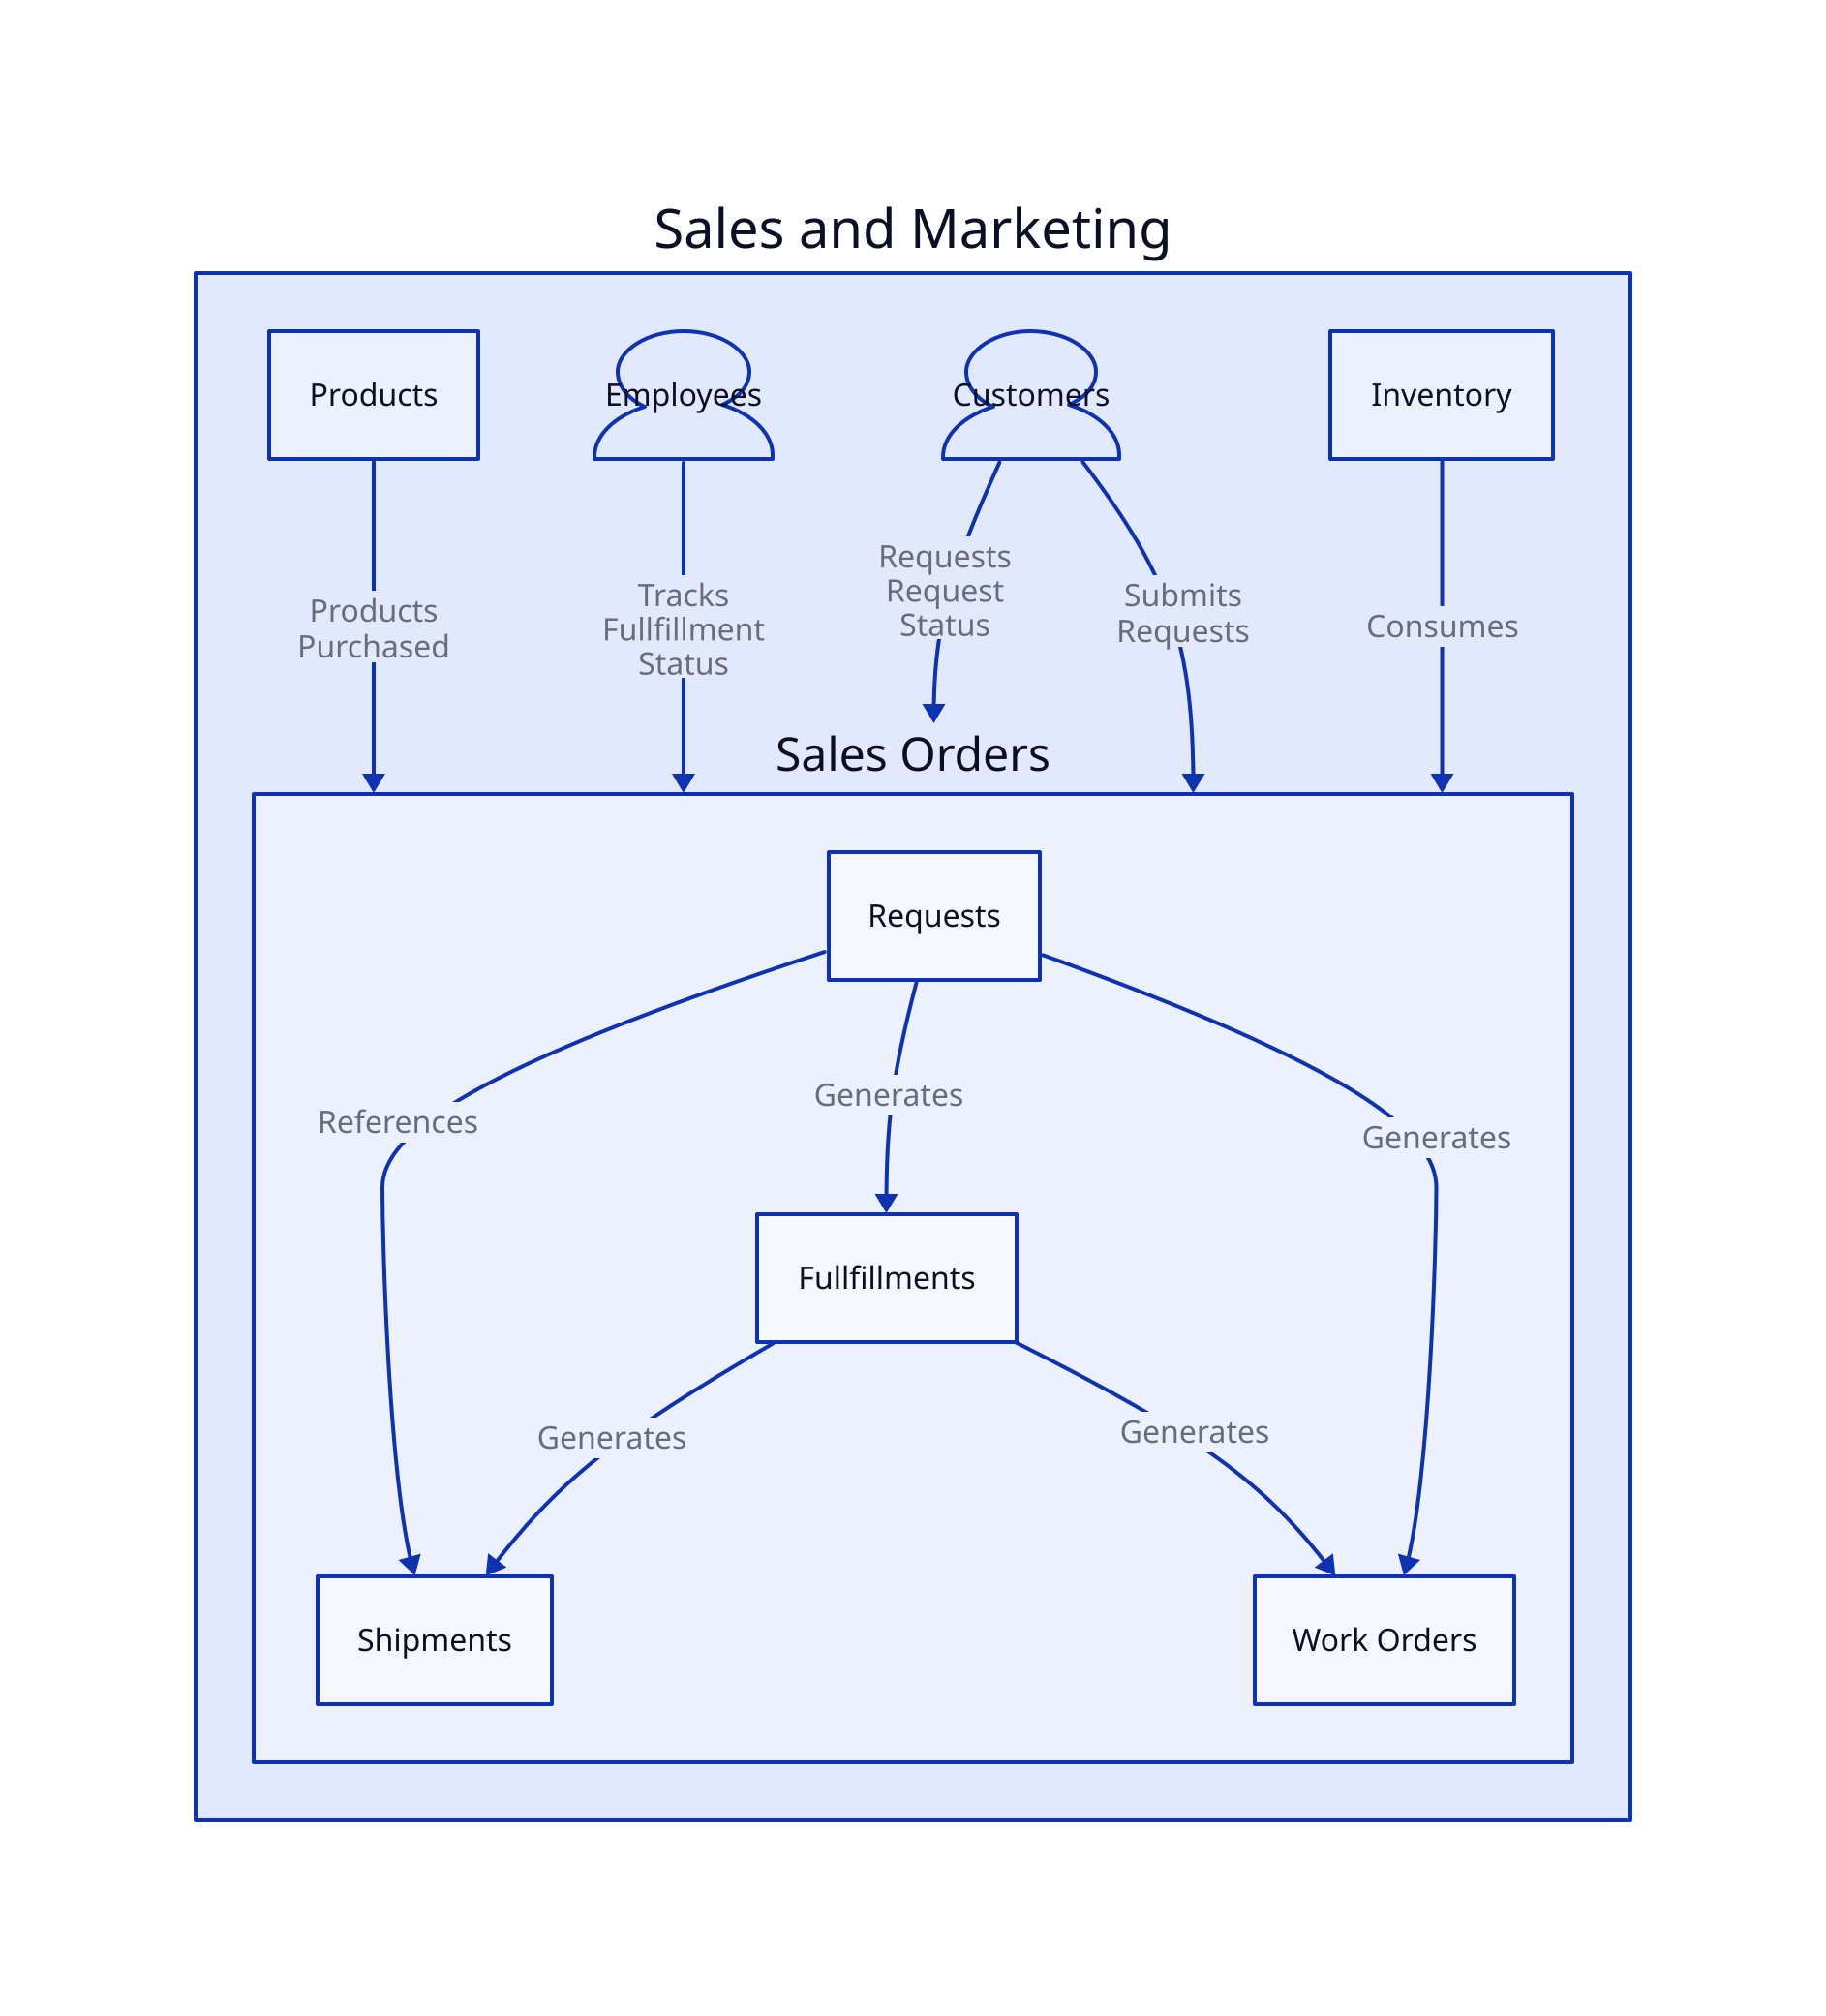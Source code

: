 Sales and Marketing: {
    Customers: {
        shape: Person
    }
    Employees: {
        shape: Person
    }
    Sales Orders: {
        Requests
        Fullfillments
        Shipments
        Work Orders
        Requests -> Fullfillments: Generates
        Fullfillments -> Shipments: Generates
        Requests -> Shipments: References
        Requests -> Work Orders: Generates
        Fullfillments -> Work Orders: Generates
    }
  
    Products

    Inventory

    Inventory -> Sales Orders: Consumes
    Customers -> Sales Orders: |md
     Submits 
     Requests
    |
    Customers -> Sales Orders: |md
    Requests 
    Request 
    Status
    |
    Employees -> Sales Orders: |md 
    Tracks 
    Fullfillment 
    Status
    |
    Products -> Sales Orders: |md
    Products 
    Purchased
    |
}

